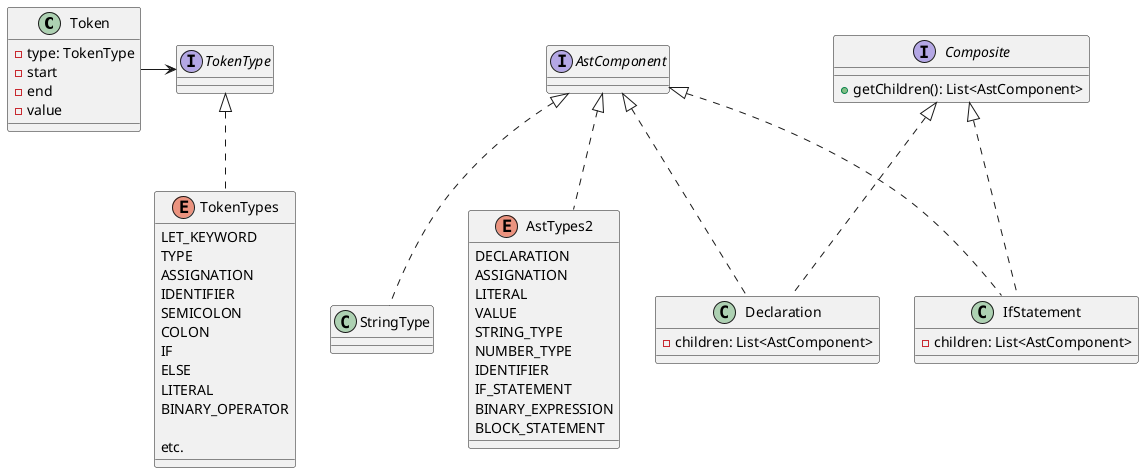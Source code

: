 @startuml
'interface Lexer {
'+ lex(char[]): List<Token>
'}
'interface Parser
'interface Interpreter {
'}

'class Runner

'class Token {
'TokenType type
'Integer start
'Integer end
'String value
'}

'interface Token {
'getStart(): Integer
'getEnd(): Integer
'getValue(): String
'}
'
'class StringToken implements Token {
'
'}
'
'class NumberToken implements Token {
'
'}

class Token {
- type: TokenType
- start
- end
- value
}
interface TokenType {
}
enum TokenTypes implements TokenType {
LET_KEYWORD
TYPE
ASSIGNATION
IDENTIFIER
SEMICOLON
COLON
IF
ELSE
LITERAL
BINARY_OPERATOR

etc.
}
Token -> TokenType

'class Ast {
'    AstType type
'    List<Ast> children
'}
'
'Ast --> AstType
'
'interface AstType {
'
'}

'enum AstTypes implements AstType {
'    DECLARATION
'    ASSIGNATION
'    LITERAL
'    VALUE
'    STRING_TYPE
'    NUMBER_TYPE
'    IDENTIFIER
'    IF_STATEMENT
'    BINARY_EXPRESSION
'    BLOCK_STATEMENT
'
'}

'Ast *-> Ast

'Runner --> Lexer
'Runner --> Parser
'Runner --> Interpreter

'Ast *-> Token
'
'Lexer --> Token
'Parser --> Token
'Parser --> Ast
'Interpreter --> Ast

interface AstComponent {

}

class StringType implements AstComponent {

}
class Declaration implements AstComponent, Composite {
- children: List<AstComponent>
}
class IfStatement implements AstComponent, Composite {
- children: List<AstComponent>
}

interface Composite {
+ getChildren(): List<AstComponent>
}

enum AstTypes2 implements AstComponent {
    DECLARATION
    ASSIGNATION
    LITERAL
    VALUE
    STRING_TYPE
    NUMBER_TYPE
    IDENTIFIER
    IF_STATEMENT
    BINARY_EXPRESSION
    BLOCK_STATEMENT

}

@enduml